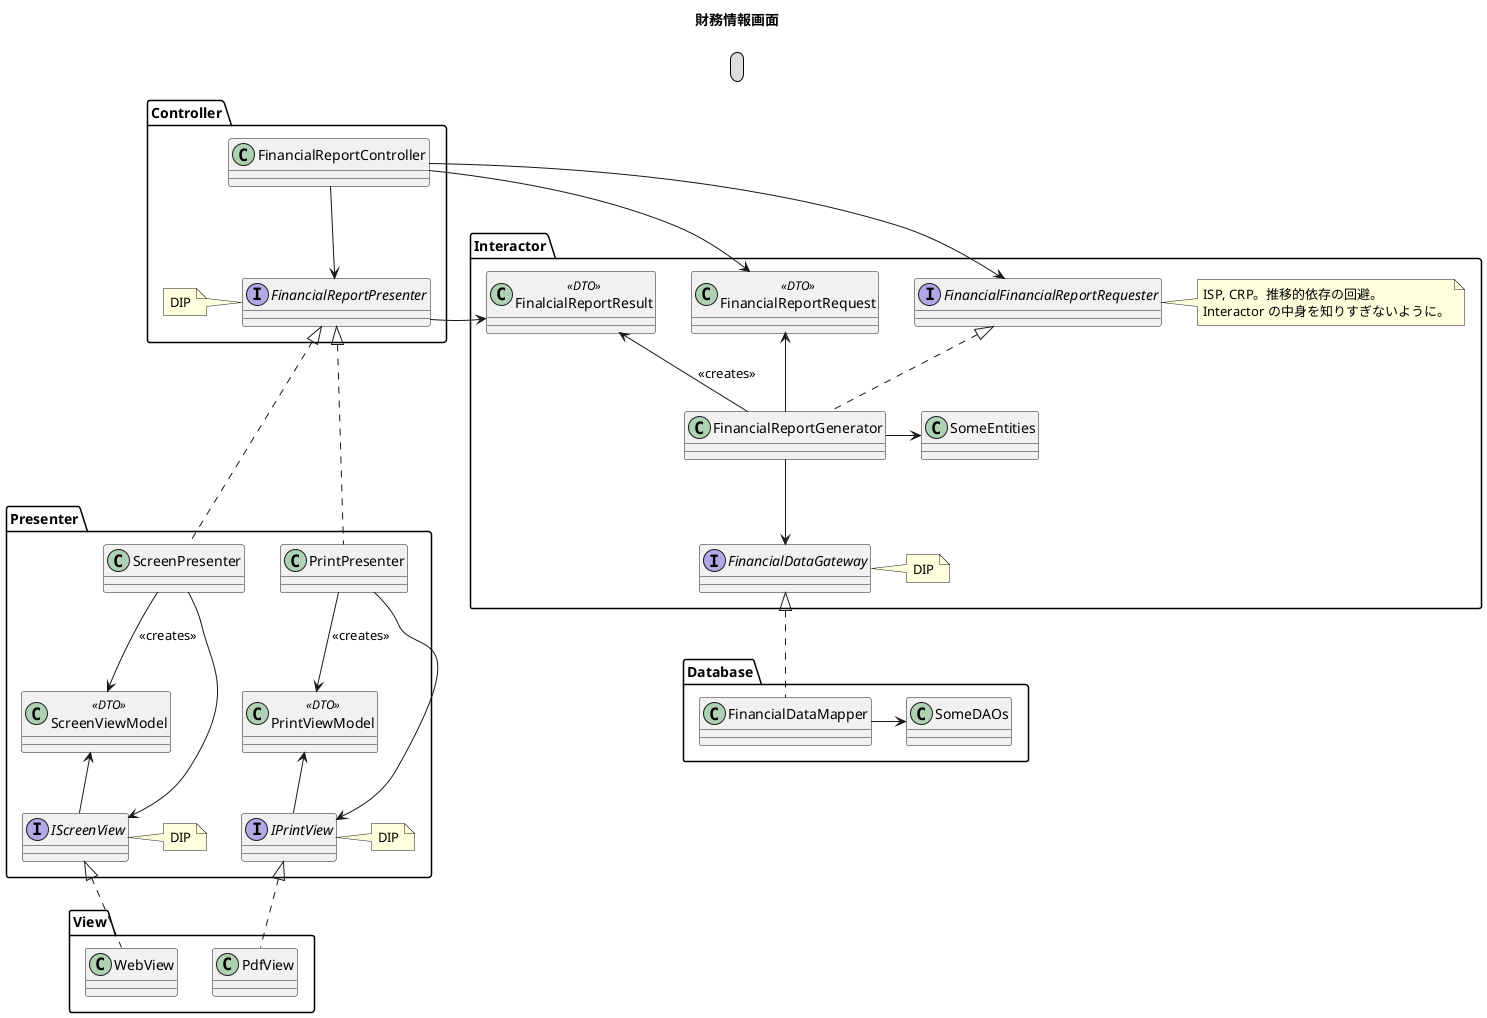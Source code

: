 @startuml
title 財務情報画面
legend top

endlegend

package Controller {
  class FinancialReportController
  interface FinancialReportPresenter
  note left: DIP
  FinancialReportController --> FinancialReportPresenter
}

package Presenter {
  class ScreenPresenter
  class ScreenViewModel <<DTO>>
  interface IScreenView
  note right: DIP
  ScreenPresenter --> ScreenViewModel :<<creates>>
  ScreenPresenter --> IScreenView
  ScreenViewModel <-- IScreenView

  class PrintPresenter
  class PrintViewModel <<DTO>>
  interface IPrintView
  note right: DIP
  PrintPresenter --> PrintViewModel :<<creates>>
  PrintPresenter --> IPrintView
  PrintViewModel <-- IPrintView
}
FinancialReportPresenter <|... ScreenPresenter
FinancialReportPresenter <|... PrintPresenter

package View {
  class WebView
  IScreenView <|.. WebView

  class PdfView
  IPrintView <|.. PdfView
}

package Interactor {
  class FinancialReportRequest <<DTO>>
  interface FinancialFinancialReportRequester
  note right
    ISP, CRP。推移的依存の回避。
    Interactor の中身を知りすぎないように。
  endnote
  class FinalcialReportResult <<DTO>>
  class FinancialReportGenerator
  interface FinancialDataGateway
  note right: DIP
  class SomeEntities
}
FinancialReportRequest <-- FinancialReportGenerator
FinancialFinancialReportRequester <|.. FinancialReportGenerator
FinalcialReportResult <-- FinancialReportGenerator :<<creates>>
FinancialReportGenerator --> FinancialDataGateway
FinancialReportGenerator -> SomeEntities

FinancialReportController -> FinancialReportRequest
FinancialReportController -> FinancialFinancialReportRequester
FinancialReportPresenter -> FinalcialReportResult


package Database {
  class FinancialDataMapper
  class SomeDAOs
  FinancialDataMapper -> SomeDAOs
}
FinancialDataGateway <|.. FinancialDataMapper



@enduml